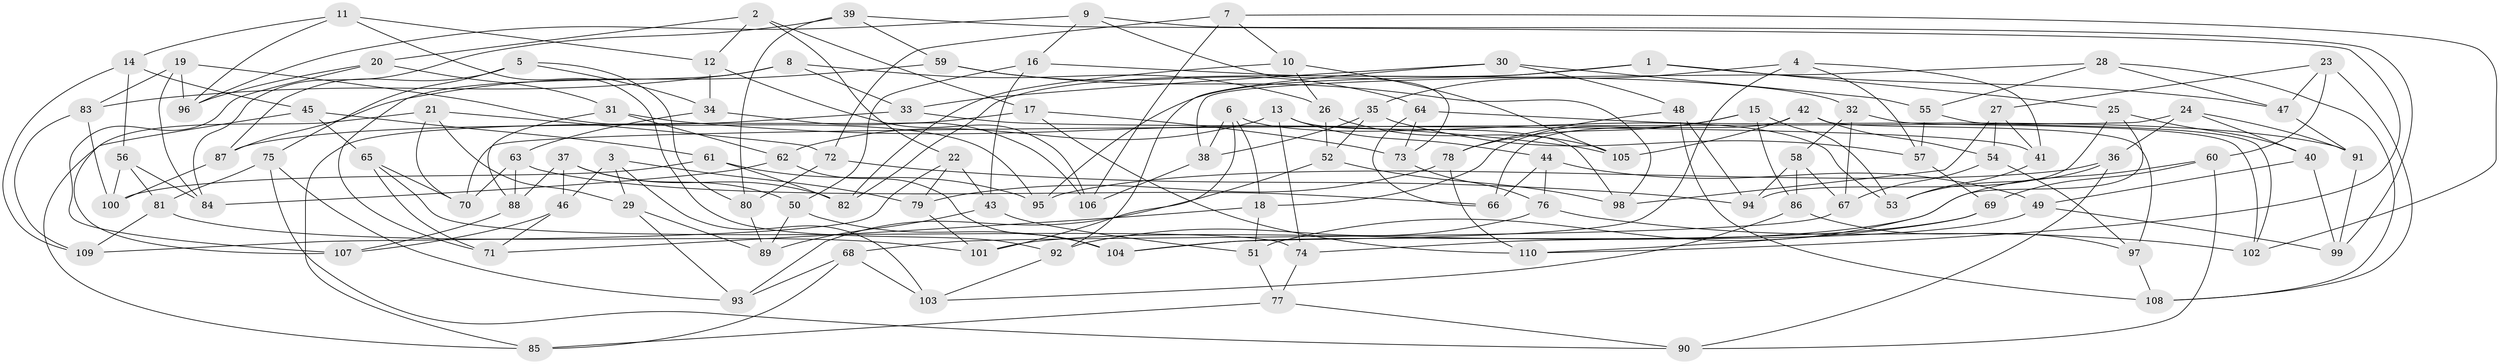 // coarse degree distribution, {6: 0.5142857142857142, 4: 0.42857142857142855, 5: 0.05714285714285714}
// Generated by graph-tools (version 1.1) at 2025/52/02/27/25 19:52:30]
// undirected, 110 vertices, 220 edges
graph export_dot {
graph [start="1"]
  node [color=gray90,style=filled];
  1;
  2;
  3;
  4;
  5;
  6;
  7;
  8;
  9;
  10;
  11;
  12;
  13;
  14;
  15;
  16;
  17;
  18;
  19;
  20;
  21;
  22;
  23;
  24;
  25;
  26;
  27;
  28;
  29;
  30;
  31;
  32;
  33;
  34;
  35;
  36;
  37;
  38;
  39;
  40;
  41;
  42;
  43;
  44;
  45;
  46;
  47;
  48;
  49;
  50;
  51;
  52;
  53;
  54;
  55;
  56;
  57;
  58;
  59;
  60;
  61;
  62;
  63;
  64;
  65;
  66;
  67;
  68;
  69;
  70;
  71;
  72;
  73;
  74;
  75;
  76;
  77;
  78;
  79;
  80;
  81;
  82;
  83;
  84;
  85;
  86;
  87;
  88;
  89;
  90;
  91;
  92;
  93;
  94;
  95;
  96;
  97;
  98;
  99;
  100;
  101;
  102;
  103;
  104;
  105;
  106;
  107;
  108;
  109;
  110;
  1 -- 25;
  1 -- 47;
  1 -- 82;
  1 -- 95;
  2 -- 17;
  2 -- 12;
  2 -- 22;
  2 -- 20;
  3 -- 29;
  3 -- 46;
  3 -- 79;
  3 -- 103;
  4 -- 41;
  4 -- 104;
  4 -- 57;
  4 -- 35;
  5 -- 34;
  5 -- 75;
  5 -- 80;
  5 -- 87;
  6 -- 18;
  6 -- 101;
  6 -- 38;
  6 -- 53;
  7 -- 10;
  7 -- 72;
  7 -- 106;
  7 -- 102;
  8 -- 26;
  8 -- 83;
  8 -- 71;
  8 -- 33;
  9 -- 16;
  9 -- 99;
  9 -- 96;
  9 -- 73;
  10 -- 82;
  10 -- 26;
  10 -- 105;
  11 -- 14;
  11 -- 92;
  11 -- 96;
  11 -- 12;
  12 -- 106;
  12 -- 34;
  13 -- 74;
  13 -- 62;
  13 -- 44;
  13 -- 98;
  14 -- 56;
  14 -- 45;
  14 -- 109;
  15 -- 18;
  15 -- 78;
  15 -- 53;
  15 -- 86;
  16 -- 32;
  16 -- 50;
  16 -- 43;
  17 -- 110;
  17 -- 73;
  17 -- 85;
  18 -- 71;
  18 -- 51;
  19 -- 83;
  19 -- 95;
  19 -- 84;
  19 -- 96;
  20 -- 107;
  20 -- 31;
  20 -- 96;
  21 -- 72;
  21 -- 29;
  21 -- 85;
  21 -- 70;
  22 -- 43;
  22 -- 109;
  22 -- 79;
  23 -- 27;
  23 -- 108;
  23 -- 47;
  23 -- 60;
  24 -- 91;
  24 -- 36;
  24 -- 70;
  24 -- 40;
  25 -- 94;
  25 -- 51;
  25 -- 40;
  26 -- 105;
  26 -- 52;
  27 -- 41;
  27 -- 54;
  27 -- 98;
  28 -- 47;
  28 -- 38;
  28 -- 55;
  28 -- 108;
  29 -- 89;
  29 -- 93;
  30 -- 48;
  30 -- 92;
  30 -- 33;
  30 -- 55;
  31 -- 62;
  31 -- 88;
  31 -- 105;
  32 -- 67;
  32 -- 58;
  32 -- 102;
  33 -- 41;
  33 -- 87;
  34 -- 63;
  34 -- 106;
  35 -- 52;
  35 -- 38;
  35 -- 57;
  36 -- 90;
  36 -- 53;
  36 -- 95;
  37 -- 88;
  37 -- 46;
  37 -- 82;
  37 -- 50;
  38 -- 106;
  39 -- 84;
  39 -- 110;
  39 -- 80;
  39 -- 59;
  40 -- 99;
  40 -- 49;
  41 -- 53;
  42 -- 105;
  42 -- 66;
  42 -- 54;
  42 -- 97;
  43 -- 51;
  43 -- 89;
  44 -- 49;
  44 -- 76;
  44 -- 66;
  45 -- 65;
  45 -- 107;
  45 -- 61;
  46 -- 71;
  46 -- 107;
  47 -- 91;
  48 -- 108;
  48 -- 78;
  48 -- 94;
  49 -- 74;
  49 -- 99;
  50 -- 89;
  50 -- 104;
  51 -- 77;
  52 -- 93;
  52 -- 98;
  54 -- 97;
  54 -- 67;
  55 -- 102;
  55 -- 57;
  56 -- 84;
  56 -- 100;
  56 -- 81;
  57 -- 69;
  58 -- 67;
  58 -- 86;
  58 -- 94;
  59 -- 64;
  59 -- 87;
  59 -- 98;
  60 -- 90;
  60 -- 69;
  60 -- 101;
  61 -- 100;
  61 -- 95;
  61 -- 82;
  62 -- 84;
  62 -- 104;
  63 -- 66;
  63 -- 70;
  63 -- 88;
  64 -- 66;
  64 -- 73;
  64 -- 91;
  65 -- 71;
  65 -- 74;
  65 -- 70;
  67 -- 68;
  68 -- 85;
  68 -- 93;
  68 -- 103;
  69 -- 104;
  69 -- 110;
  72 -- 80;
  72 -- 94;
  73 -- 76;
  74 -- 77;
  75 -- 81;
  75 -- 90;
  75 -- 93;
  76 -- 102;
  76 -- 92;
  77 -- 90;
  77 -- 85;
  78 -- 110;
  78 -- 79;
  79 -- 101;
  80 -- 89;
  81 -- 101;
  81 -- 109;
  83 -- 109;
  83 -- 100;
  86 -- 103;
  86 -- 97;
  87 -- 100;
  88 -- 107;
  91 -- 99;
  92 -- 103;
  97 -- 108;
}
